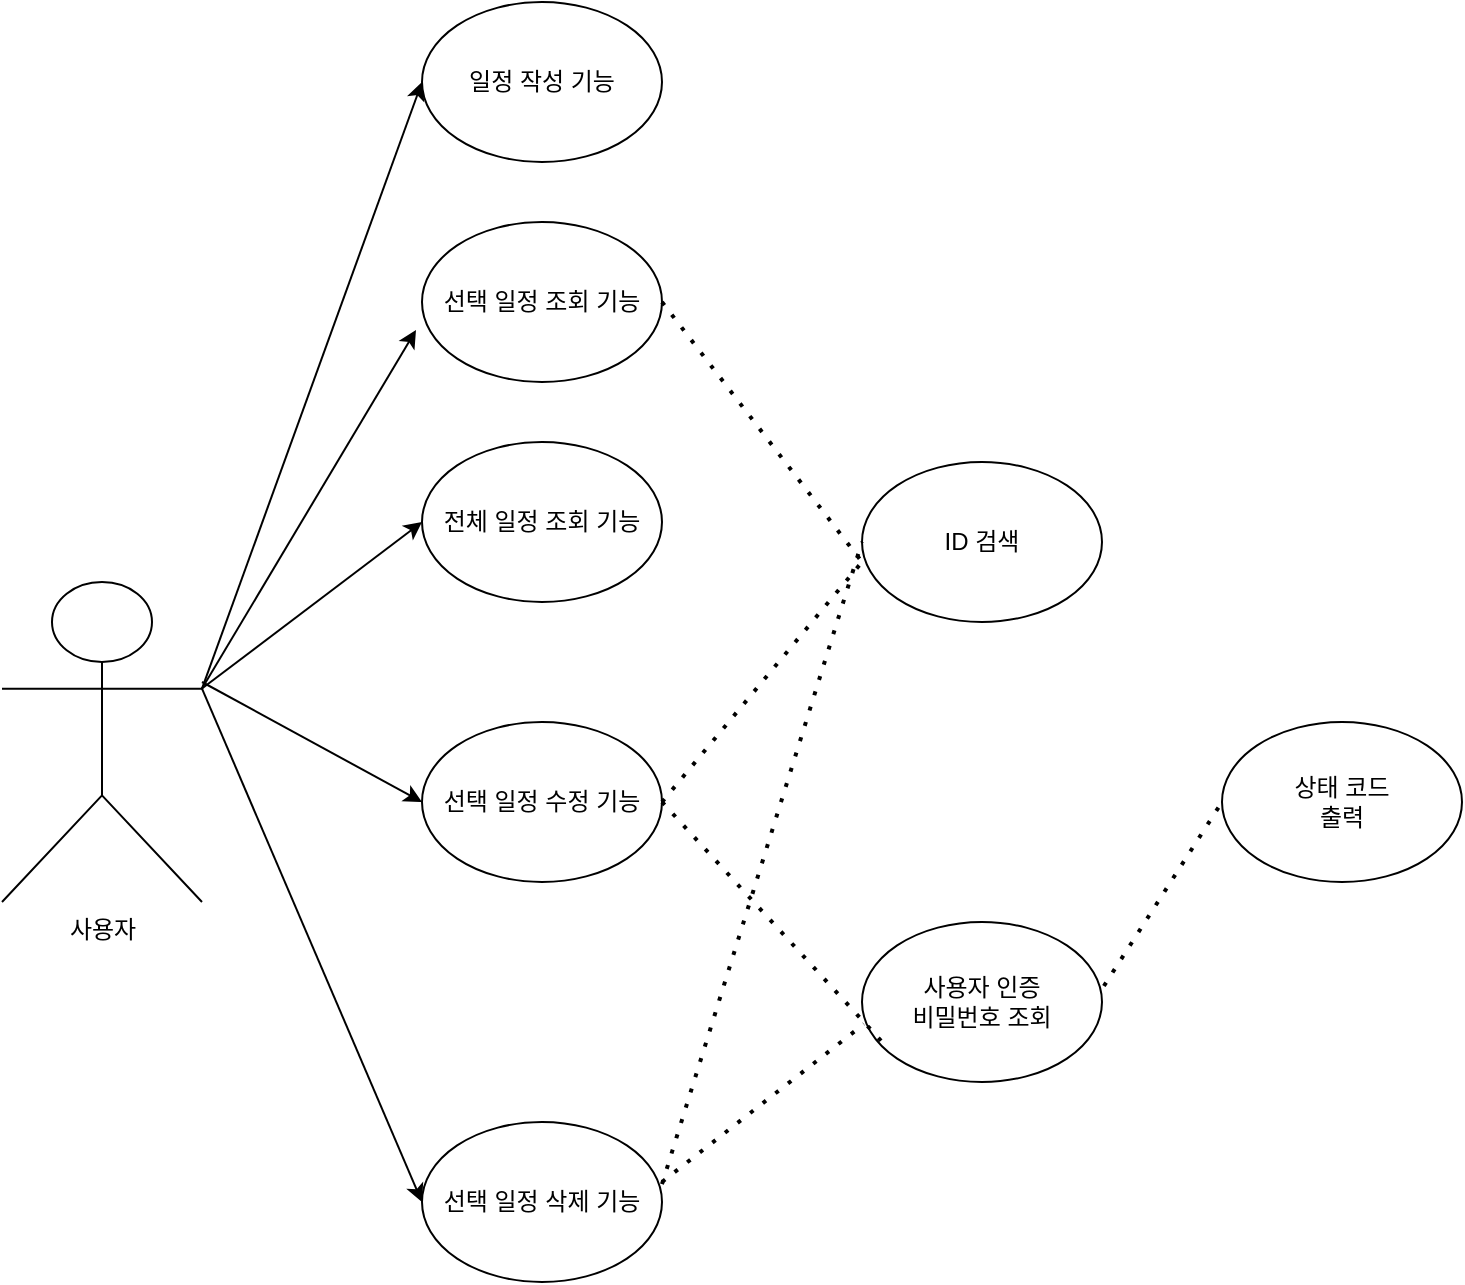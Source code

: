 <mxfile version="22.1.21" type="github">
  <diagram name="Page-1" id="c4acf3e9-155e-7222-9cf6-157b1a14988f">
    <mxGraphModel dx="1224" dy="780" grid="1" gridSize="10" guides="1" tooltips="1" connect="1" arrows="1" fold="1" page="1" pageScale="1" pageWidth="850" pageHeight="1100" background="none" math="0" shadow="0">
      <root>
        <mxCell id="0" />
        <mxCell id="1" parent="0" />
        <mxCell id="hgBhDBC1_Aevy_yb9orK-6" value="사용자" style="shape=umlActor;verticalLabelPosition=bottom;verticalAlign=top;html=1;outlineConnect=0;" vertex="1" parent="1">
          <mxGeometry x="870" y="470" width="100" height="160" as="geometry" />
        </mxCell>
        <mxCell id="hgBhDBC1_Aevy_yb9orK-7" value="일정 작성 기능" style="ellipse;whiteSpace=wrap;html=1;" vertex="1" parent="1">
          <mxGeometry x="1080" y="180" width="120" height="80" as="geometry" />
        </mxCell>
        <mxCell id="hgBhDBC1_Aevy_yb9orK-8" value="전체 일정 조회 기능" style="ellipse;whiteSpace=wrap;html=1;" vertex="1" parent="1">
          <mxGeometry x="1080" y="400" width="120" height="80" as="geometry" />
        </mxCell>
        <mxCell id="hgBhDBC1_Aevy_yb9orK-9" value="선택 일정 조회 기능" style="ellipse;whiteSpace=wrap;html=1;" vertex="1" parent="1">
          <mxGeometry x="1080" y="290" width="120" height="80" as="geometry" />
        </mxCell>
        <mxCell id="hgBhDBC1_Aevy_yb9orK-10" value="선택 일정 삭제 기능" style="ellipse;whiteSpace=wrap;html=1;" vertex="1" parent="1">
          <mxGeometry x="1080" y="740" width="120" height="80" as="geometry" />
        </mxCell>
        <mxCell id="hgBhDBC1_Aevy_yb9orK-11" value="선택 일정 수정 기능" style="ellipse;whiteSpace=wrap;html=1;" vertex="1" parent="1">
          <mxGeometry x="1080" y="540" width="120" height="80" as="geometry" />
        </mxCell>
        <mxCell id="hgBhDBC1_Aevy_yb9orK-12" value="ID 검색" style="ellipse;whiteSpace=wrap;html=1;" vertex="1" parent="1">
          <mxGeometry x="1300" y="410" width="120" height="80" as="geometry" />
        </mxCell>
        <mxCell id="hgBhDBC1_Aevy_yb9orK-13" value="사용자 인증&lt;br&gt;비밀번호 조회" style="ellipse;whiteSpace=wrap;html=1;" vertex="1" parent="1">
          <mxGeometry x="1300" y="640" width="120" height="80" as="geometry" />
        </mxCell>
        <mxCell id="hgBhDBC1_Aevy_yb9orK-15" value="" style="endArrow=classic;html=1;rounded=0;entryX=0;entryY=0.5;entryDx=0;entryDy=0;exitX=1;exitY=0.333;exitDx=0;exitDy=0;exitPerimeter=0;" edge="1" parent="1" source="hgBhDBC1_Aevy_yb9orK-6" target="hgBhDBC1_Aevy_yb9orK-7">
          <mxGeometry width="50" height="50" relative="1" as="geometry">
            <mxPoint x="960" y="530" as="sourcePoint" />
            <mxPoint x="1010" y="480" as="targetPoint" />
          </mxGeometry>
        </mxCell>
        <mxCell id="hgBhDBC1_Aevy_yb9orK-16" value="" style="endArrow=classic;html=1;rounded=0;entryX=-0.025;entryY=0.675;entryDx=0;entryDy=0;entryPerimeter=0;exitX=1;exitY=0.333;exitDx=0;exitDy=0;exitPerimeter=0;" edge="1" parent="1" source="hgBhDBC1_Aevy_yb9orK-6" target="hgBhDBC1_Aevy_yb9orK-9">
          <mxGeometry width="50" height="50" relative="1" as="geometry">
            <mxPoint x="970" y="540" as="sourcePoint" />
            <mxPoint x="1090" y="230" as="targetPoint" />
          </mxGeometry>
        </mxCell>
        <mxCell id="hgBhDBC1_Aevy_yb9orK-17" value="" style="endArrow=classic;html=1;rounded=0;entryX=0;entryY=0.5;entryDx=0;entryDy=0;exitX=1;exitY=0.333;exitDx=0;exitDy=0;exitPerimeter=0;" edge="1" parent="1" source="hgBhDBC1_Aevy_yb9orK-6" target="hgBhDBC1_Aevy_yb9orK-8">
          <mxGeometry width="50" height="50" relative="1" as="geometry">
            <mxPoint x="980" y="520" as="sourcePoint" />
            <mxPoint x="1087" y="354" as="targetPoint" />
          </mxGeometry>
        </mxCell>
        <mxCell id="hgBhDBC1_Aevy_yb9orK-18" value="" style="endArrow=classic;html=1;rounded=0;entryX=0;entryY=0.5;entryDx=0;entryDy=0;" edge="1" parent="1" target="hgBhDBC1_Aevy_yb9orK-11">
          <mxGeometry width="50" height="50" relative="1" as="geometry">
            <mxPoint x="970" y="520" as="sourcePoint" />
            <mxPoint x="1097" y="364" as="targetPoint" />
          </mxGeometry>
        </mxCell>
        <mxCell id="hgBhDBC1_Aevy_yb9orK-19" value="" style="endArrow=classic;html=1;rounded=0;entryX=0;entryY=0.5;entryDx=0;entryDy=0;exitX=1;exitY=0.333;exitDx=0;exitDy=0;exitPerimeter=0;" edge="1" parent="1" source="hgBhDBC1_Aevy_yb9orK-6" target="hgBhDBC1_Aevy_yb9orK-10">
          <mxGeometry width="50" height="50" relative="1" as="geometry">
            <mxPoint x="1000" y="553" as="sourcePoint" />
            <mxPoint x="1107" y="374" as="targetPoint" />
          </mxGeometry>
        </mxCell>
        <mxCell id="hgBhDBC1_Aevy_yb9orK-20" value="" style="endArrow=none;dashed=1;html=1;dashPattern=1 3;strokeWidth=2;rounded=0;entryX=0.008;entryY=0.638;entryDx=0;entryDy=0;entryPerimeter=0;" edge="1" parent="1" target="hgBhDBC1_Aevy_yb9orK-13">
          <mxGeometry width="50" height="50" relative="1" as="geometry">
            <mxPoint x="1200" y="770" as="sourcePoint" />
            <mxPoint x="1250" y="720" as="targetPoint" />
          </mxGeometry>
        </mxCell>
        <mxCell id="hgBhDBC1_Aevy_yb9orK-21" value="" style="endArrow=none;dashed=1;html=1;dashPattern=1 3;strokeWidth=2;rounded=0;entryX=0.008;entryY=0.638;entryDx=0;entryDy=0;entryPerimeter=0;exitX=1;exitY=0.5;exitDx=0;exitDy=0;" edge="1" parent="1" source="hgBhDBC1_Aevy_yb9orK-11">
          <mxGeometry width="50" height="50" relative="1" as="geometry">
            <mxPoint x="1210" y="780" as="sourcePoint" />
            <mxPoint x="1311" y="701" as="targetPoint" />
          </mxGeometry>
        </mxCell>
        <mxCell id="hgBhDBC1_Aevy_yb9orK-22" value="" style="endArrow=none;dashed=1;html=1;dashPattern=1 3;strokeWidth=2;rounded=0;entryX=0;entryY=0.5;entryDx=0;entryDy=0;exitX=1;exitY=0.388;exitDx=0;exitDy=0;exitPerimeter=0;" edge="1" parent="1" source="hgBhDBC1_Aevy_yb9orK-10" target="hgBhDBC1_Aevy_yb9orK-12">
          <mxGeometry width="50" height="50" relative="1" as="geometry">
            <mxPoint x="1160" y="740" as="sourcePoint" />
            <mxPoint x="1261" y="661" as="targetPoint" />
          </mxGeometry>
        </mxCell>
        <mxCell id="hgBhDBC1_Aevy_yb9orK-23" value="" style="endArrow=none;dashed=1;html=1;dashPattern=1 3;strokeWidth=2;rounded=0;exitX=1;exitY=0.5;exitDx=0;exitDy=0;" edge="1" parent="1" source="hgBhDBC1_Aevy_yb9orK-9">
          <mxGeometry width="50" height="50" relative="1" as="geometry">
            <mxPoint x="1210" y="781" as="sourcePoint" />
            <mxPoint x="1300" y="460" as="targetPoint" />
          </mxGeometry>
        </mxCell>
        <mxCell id="hgBhDBC1_Aevy_yb9orK-24" value="" style="endArrow=none;dashed=1;html=1;dashPattern=1 3;strokeWidth=2;rounded=0;exitX=1;exitY=0.5;exitDx=0;exitDy=0;" edge="1" parent="1" source="hgBhDBC1_Aevy_yb9orK-11">
          <mxGeometry width="50" height="50" relative="1" as="geometry">
            <mxPoint x="1220" y="791" as="sourcePoint" />
            <mxPoint x="1300" y="460" as="targetPoint" />
          </mxGeometry>
        </mxCell>
        <mxCell id="hgBhDBC1_Aevy_yb9orK-25" value="상태 코드&lt;br&gt;출력" style="ellipse;whiteSpace=wrap;html=1;" vertex="1" parent="1">
          <mxGeometry x="1480" y="540" width="120" height="80" as="geometry" />
        </mxCell>
        <mxCell id="hgBhDBC1_Aevy_yb9orK-26" value="" style="endArrow=none;dashed=1;html=1;dashPattern=1 3;strokeWidth=2;rounded=0;exitX=1.008;exitY=0.4;exitDx=0;exitDy=0;exitPerimeter=0;entryX=0;entryY=0.5;entryDx=0;entryDy=0;" edge="1" parent="1" source="hgBhDBC1_Aevy_yb9orK-13" target="hgBhDBC1_Aevy_yb9orK-25">
          <mxGeometry width="50" height="50" relative="1" as="geometry">
            <mxPoint x="860" y="520" as="sourcePoint" />
            <mxPoint x="910" y="470" as="targetPoint" />
          </mxGeometry>
        </mxCell>
      </root>
    </mxGraphModel>
  </diagram>
</mxfile>
